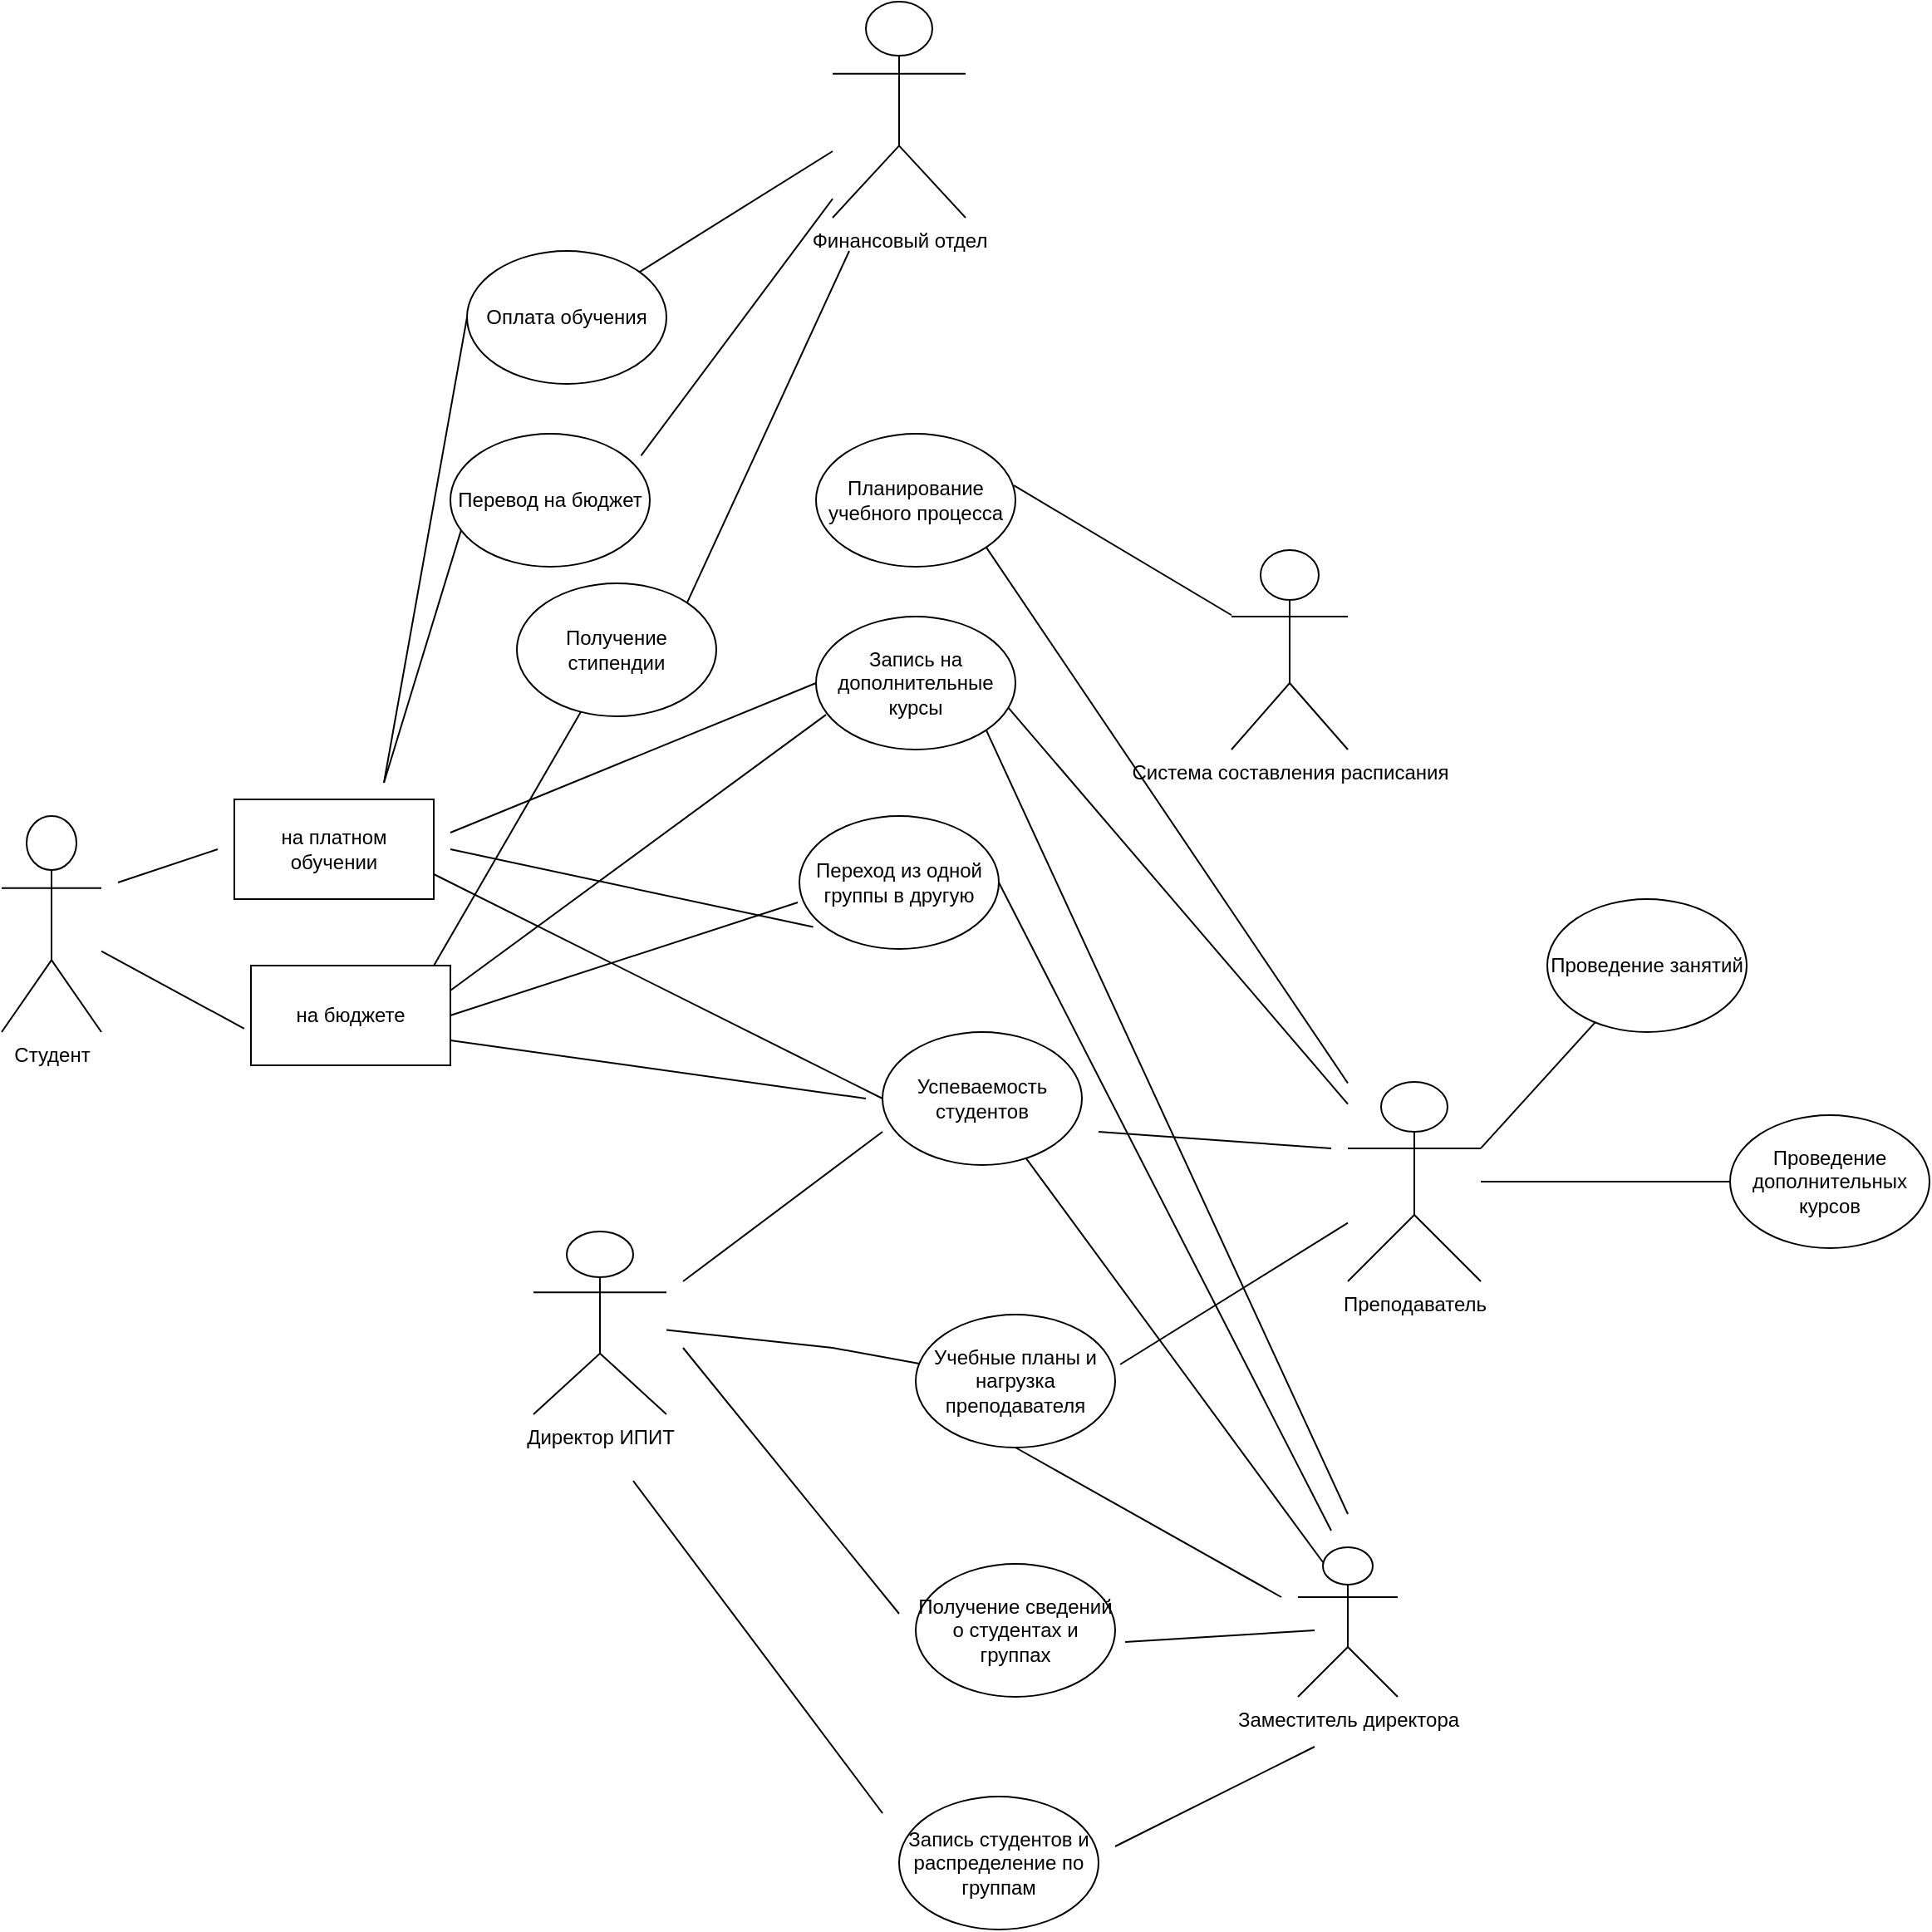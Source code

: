 <mxfile version="22.0.5" type="github">
  <diagram name="Page-1" id="9361dd3d-8414-5efd-6122-117bd74ce7a7">
    <mxGraphModel dx="2840" dy="2535" grid="1" gridSize="10" guides="1" tooltips="1" connect="1" arrows="1" fold="1" page="0" pageScale="1.5" pageWidth="826" pageHeight="1169" background="none" math="0" shadow="0">
      <root>
        <mxCell id="0" />
        <mxCell id="1" parent="0" />
        <object label="Студент" id="BIsx5rSYDtpPCg-pWCxZ-89">
          <mxCell style="shape=umlActor;verticalLabelPosition=bottom;verticalAlign=top;html=1;outlineConnect=0;" parent="1" vertex="1">
            <mxGeometry x="-1900" y="-830" width="60" height="130" as="geometry" />
          </mxCell>
        </object>
        <mxCell id="_FZ567E234hKml-eKeyB-5" value="Планирование учебного процесса" style="ellipse;whiteSpace=wrap;html=1;" parent="1" vertex="1">
          <mxGeometry x="-1410" y="-1060" width="120" height="80" as="geometry" />
        </mxCell>
        <mxCell id="_FZ567E234hKml-eKeyB-8" value="Система составления расписания" style="shape=umlActor;verticalLabelPosition=bottom;verticalAlign=top;html=1;outlineConnect=0;" parent="1" vertex="1">
          <mxGeometry x="-1160" y="-990" width="70" height="120" as="geometry" />
        </mxCell>
        <mxCell id="_FZ567E234hKml-eKeyB-10" value="Преподаватель" style="shape=umlActor;verticalLabelPosition=bottom;verticalAlign=top;html=1;outlineConnect=0;" parent="1" vertex="1">
          <mxGeometry x="-1090" y="-670" width="80" height="120" as="geometry" />
        </mxCell>
        <mxCell id="_FZ567E234hKml-eKeyB-12" value="Директор ИПИТ" style="shape=umlActor;verticalLabelPosition=bottom;verticalAlign=top;html=1;outlineConnect=0;" parent="1" vertex="1">
          <mxGeometry x="-1580" y="-580" width="80" height="110" as="geometry" />
        </mxCell>
        <mxCell id="_FZ567E234hKml-eKeyB-15" value="Учебные планы и нагрузка преподавателя" style="ellipse;whiteSpace=wrap;html=1;" parent="1" vertex="1">
          <mxGeometry x="-1350" y="-530" width="120" height="80" as="geometry" />
        </mxCell>
        <mxCell id="_FZ567E234hKml-eKeyB-18" value="Успеваемость студентов" style="ellipse;whiteSpace=wrap;html=1;" parent="1" vertex="1">
          <mxGeometry x="-1370" y="-700" width="120" height="80" as="geometry" />
        </mxCell>
        <mxCell id="_FZ567E234hKml-eKeyB-22" value="" style="endArrow=none;html=1;rounded=0;entryX=0;entryY=0.75;entryDx=0;entryDy=0;entryPerimeter=0;" parent="1" target="_FZ567E234hKml-eKeyB-18" edge="1">
          <mxGeometry width="50" height="50" relative="1" as="geometry">
            <mxPoint x="-1490" y="-550" as="sourcePoint" />
            <mxPoint x="-1250" y="-670" as="targetPoint" />
          </mxGeometry>
        </mxCell>
        <mxCell id="_FZ567E234hKml-eKeyB-23" value="" style="endArrow=none;html=1;rounded=0;" parent="1" source="_FZ567E234hKml-eKeyB-12" target="_FZ567E234hKml-eKeyB-15" edge="1">
          <mxGeometry width="50" height="50" relative="1" as="geometry">
            <mxPoint x="-1300" y="-620" as="sourcePoint" />
            <mxPoint x="-1250" y="-670" as="targetPoint" />
            <Array as="points">
              <mxPoint x="-1400" y="-510" />
            </Array>
          </mxGeometry>
        </mxCell>
        <mxCell id="_FZ567E234hKml-eKeyB-24" value="" style="endArrow=none;html=1;rounded=0;exitX=1.025;exitY=0.375;exitDx=0;exitDy=0;exitPerimeter=0;" parent="1" source="_FZ567E234hKml-eKeyB-15" target="_FZ567E234hKml-eKeyB-10" edge="1">
          <mxGeometry width="50" height="50" relative="1" as="geometry">
            <mxPoint x="-1340" y="-640" as="sourcePoint" />
            <mxPoint x="-1110" y="-550" as="targetPoint" />
          </mxGeometry>
        </mxCell>
        <mxCell id="_FZ567E234hKml-eKeyB-25" value="" style="endArrow=none;html=1;rounded=0;exitX=1;exitY=1;exitDx=0;exitDy=0;" parent="1" source="_FZ567E234hKml-eKeyB-5" target="_FZ567E234hKml-eKeyB-10" edge="1">
          <mxGeometry width="50" height="50" relative="1" as="geometry">
            <mxPoint x="-1320" y="-790" as="sourcePoint" />
            <mxPoint x="-1250" y="-670" as="targetPoint" />
          </mxGeometry>
        </mxCell>
        <mxCell id="_FZ567E234hKml-eKeyB-26" value="" style="endArrow=none;html=1;rounded=0;" parent="1" edge="1">
          <mxGeometry width="50" height="50" relative="1" as="geometry">
            <mxPoint x="-1240" y="-640" as="sourcePoint" />
            <mxPoint x="-1100" y="-630" as="targetPoint" />
          </mxGeometry>
        </mxCell>
        <mxCell id="_FZ567E234hKml-eKeyB-27" value="" style="endArrow=none;html=1;rounded=0;exitX=1;exitY=0.75;exitDx=0;exitDy=0;" parent="1" edge="1" source="UBtdRpHIm5aC5Gir7e_v-16">
          <mxGeometry width="50" height="50" relative="1" as="geometry">
            <mxPoint x="-1620" y="-710" as="sourcePoint" />
            <mxPoint x="-1380" y="-660" as="targetPoint" />
          </mxGeometry>
        </mxCell>
        <mxCell id="_FZ567E234hKml-eKeyB-29" value="" style="endArrow=none;html=1;rounded=0;exitX=0.992;exitY=0.388;exitDx=0;exitDy=0;exitPerimeter=0;" parent="1" source="_FZ567E234hKml-eKeyB-5" edge="1" target="_FZ567E234hKml-eKeyB-8">
          <mxGeometry width="50" height="50" relative="1" as="geometry">
            <mxPoint x="-1300" y="-620" as="sourcePoint" />
            <mxPoint x="-1170" y="-870" as="targetPoint" />
          </mxGeometry>
        </mxCell>
        <mxCell id="_FZ567E234hKml-eKeyB-31" value="Получение сведений о студентах и группах" style="ellipse;whiteSpace=wrap;html=1;" parent="1" vertex="1">
          <mxGeometry x="-1350" y="-380" width="120" height="80" as="geometry" />
        </mxCell>
        <mxCell id="_FZ567E234hKml-eKeyB-32" value="Заместитель директора" style="shape=umlActor;verticalLabelPosition=bottom;verticalAlign=top;html=1;outlineConnect=0;" parent="1" vertex="1">
          <mxGeometry x="-1120" y="-390" width="60" height="90" as="geometry" />
        </mxCell>
        <mxCell id="_FZ567E234hKml-eKeyB-33" value="" style="endArrow=none;html=1;rounded=0;entryX=0.5;entryY=1;entryDx=0;entryDy=0;" parent="1" edge="1" target="_FZ567E234hKml-eKeyB-15">
          <mxGeometry width="50" height="50" relative="1" as="geometry">
            <mxPoint x="-1130" y="-360" as="sourcePoint" />
            <mxPoint x="-1290" y="-440" as="targetPoint" />
          </mxGeometry>
        </mxCell>
        <mxCell id="_FZ567E234hKml-eKeyB-34" value="" style="endArrow=none;html=1;rounded=0;exitX=0.25;exitY=0.1;exitDx=0;exitDy=0;exitPerimeter=0;" parent="1" target="_FZ567E234hKml-eKeyB-18" edge="1" source="_FZ567E234hKml-eKeyB-32">
          <mxGeometry width="50" height="50" relative="1" as="geometry">
            <mxPoint x="-1140" y="-380" as="sourcePoint" />
            <mxPoint x="-1250" y="-670" as="targetPoint" />
          </mxGeometry>
        </mxCell>
        <mxCell id="_FZ567E234hKml-eKeyB-35" value="" style="endArrow=none;html=1;rounded=0;exitX=1.05;exitY=0.588;exitDx=0;exitDy=0;exitPerimeter=0;" parent="1" source="_FZ567E234hKml-eKeyB-31" edge="1">
          <mxGeometry width="50" height="50" relative="1" as="geometry">
            <mxPoint x="-1300" y="-620" as="sourcePoint" />
            <mxPoint x="-1110" y="-340" as="targetPoint" />
          </mxGeometry>
        </mxCell>
        <mxCell id="_FZ567E234hKml-eKeyB-36" value="" style="endArrow=none;html=1;rounded=0;" parent="1" edge="1">
          <mxGeometry width="50" height="50" relative="1" as="geometry">
            <mxPoint x="-1490" y="-510" as="sourcePoint" />
            <mxPoint x="-1360" y="-350" as="targetPoint" />
          </mxGeometry>
        </mxCell>
        <mxCell id="UBtdRpHIm5aC5Gir7e_v-1" value="Переход из одной группы в другую" style="ellipse;whiteSpace=wrap;html=1;" vertex="1" parent="1">
          <mxGeometry x="-1420" y="-830" width="120" height="80" as="geometry" />
        </mxCell>
        <mxCell id="UBtdRpHIm5aC5Gir7e_v-2" value="" style="endArrow=none;html=1;rounded=0;entryX=-0.008;entryY=0.65;entryDx=0;entryDy=0;entryPerimeter=0;exitX=1;exitY=0.5;exitDx=0;exitDy=0;" edge="1" parent="1" source="UBtdRpHIm5aC5Gir7e_v-16" target="UBtdRpHIm5aC5Gir7e_v-1">
          <mxGeometry width="50" height="50" relative="1" as="geometry">
            <mxPoint x="-1630" y="-760" as="sourcePoint" />
            <mxPoint x="-1270" y="-570" as="targetPoint" />
          </mxGeometry>
        </mxCell>
        <mxCell id="UBtdRpHIm5aC5Gir7e_v-3" value="" style="endArrow=none;html=1;rounded=0;entryX=1;entryY=0.5;entryDx=0;entryDy=0;" edge="1" parent="1" target="UBtdRpHIm5aC5Gir7e_v-1">
          <mxGeometry width="50" height="50" relative="1" as="geometry">
            <mxPoint x="-1100" y="-400" as="sourcePoint" />
            <mxPoint x="-1290" y="-780" as="targetPoint" />
          </mxGeometry>
        </mxCell>
        <mxCell id="UBtdRpHIm5aC5Gir7e_v-5" value="Запись на дополнительные курсы" style="ellipse;whiteSpace=wrap;html=1;" vertex="1" parent="1">
          <mxGeometry x="-1410" y="-950" width="120" height="80" as="geometry" />
        </mxCell>
        <mxCell id="UBtdRpHIm5aC5Gir7e_v-6" value="" style="endArrow=none;html=1;rounded=0;entryX=0.05;entryY=0.738;entryDx=0;entryDy=0;entryPerimeter=0;exitX=1;exitY=0.25;exitDx=0;exitDy=0;" edge="1" parent="1" source="UBtdRpHIm5aC5Gir7e_v-16" target="UBtdRpHIm5aC5Gir7e_v-5">
          <mxGeometry width="50" height="50" relative="1" as="geometry">
            <mxPoint x="-1630" y="-790" as="sourcePoint" />
            <mxPoint x="-1270" y="-670" as="targetPoint" />
          </mxGeometry>
        </mxCell>
        <mxCell id="UBtdRpHIm5aC5Gir7e_v-7" value="" style="endArrow=none;html=1;rounded=0;entryX=1;entryY=1;entryDx=0;entryDy=0;" edge="1" parent="1" target="UBtdRpHIm5aC5Gir7e_v-5">
          <mxGeometry width="50" height="50" relative="1" as="geometry">
            <mxPoint x="-1090" y="-410" as="sourcePoint" />
            <mxPoint x="-1280" y="-880" as="targetPoint" />
          </mxGeometry>
        </mxCell>
        <mxCell id="UBtdRpHIm5aC5Gir7e_v-9" value="Запись студентов и распределение по группам" style="ellipse;whiteSpace=wrap;html=1;" vertex="1" parent="1">
          <mxGeometry x="-1360" y="-240" width="120" height="80" as="geometry" />
        </mxCell>
        <mxCell id="UBtdRpHIm5aC5Gir7e_v-10" value="" style="endArrow=none;html=1;rounded=0;" edge="1" parent="1">
          <mxGeometry width="50" height="50" relative="1" as="geometry">
            <mxPoint x="-1230" y="-210" as="sourcePoint" />
            <mxPoint x="-1110" y="-270" as="targetPoint" />
          </mxGeometry>
        </mxCell>
        <mxCell id="UBtdRpHIm5aC5Gir7e_v-11" value="" style="endArrow=none;html=1;rounded=0;" edge="1" parent="1">
          <mxGeometry width="50" height="50" relative="1" as="geometry">
            <mxPoint x="-1370" y="-230" as="sourcePoint" />
            <mxPoint x="-1520" y="-430" as="targetPoint" />
          </mxGeometry>
        </mxCell>
        <mxCell id="UBtdRpHIm5aC5Gir7e_v-15" value="" style="endArrow=none;html=1;rounded=0;entryX=0.966;entryY=0.688;entryDx=0;entryDy=0;entryPerimeter=0;" edge="1" parent="1" source="_FZ567E234hKml-eKeyB-10" target="UBtdRpHIm5aC5Gir7e_v-5">
          <mxGeometry width="50" height="50" relative="1" as="geometry">
            <mxPoint x="-1110" y="-650" as="sourcePoint" />
            <mxPoint x="-1280" y="-890" as="targetPoint" />
          </mxGeometry>
        </mxCell>
        <mxCell id="UBtdRpHIm5aC5Gir7e_v-16" value="на бюджете" style="rounded=0;whiteSpace=wrap;html=1;" vertex="1" parent="1">
          <mxGeometry x="-1750" y="-740" width="120" height="60" as="geometry" />
        </mxCell>
        <mxCell id="UBtdRpHIm5aC5Gir7e_v-17" value="на платном обучении" style="rounded=0;whiteSpace=wrap;html=1;" vertex="1" parent="1">
          <mxGeometry x="-1760" y="-840" width="120" height="60" as="geometry" />
        </mxCell>
        <mxCell id="UBtdRpHIm5aC5Gir7e_v-18" value="" style="endArrow=none;html=1;rounded=0;entryX=-0.034;entryY=0.632;entryDx=0;entryDy=0;entryPerimeter=0;" edge="1" parent="1" source="BIsx5rSYDtpPCg-pWCxZ-89" target="UBtdRpHIm5aC5Gir7e_v-16">
          <mxGeometry width="50" height="50" relative="1" as="geometry">
            <mxPoint x="-1670" y="-610" as="sourcePoint" />
            <mxPoint x="-1620" y="-660" as="targetPoint" />
          </mxGeometry>
        </mxCell>
        <mxCell id="UBtdRpHIm5aC5Gir7e_v-19" value="" style="endArrow=none;html=1;rounded=0;" edge="1" parent="1">
          <mxGeometry width="50" height="50" relative="1" as="geometry">
            <mxPoint x="-1830" y="-790" as="sourcePoint" />
            <mxPoint x="-1770" y="-810" as="targetPoint" />
          </mxGeometry>
        </mxCell>
        <mxCell id="UBtdRpHIm5aC5Gir7e_v-20" value="" style="endArrow=none;html=1;rounded=0;entryX=0;entryY=0.5;entryDx=0;entryDy=0;exitX=1;exitY=0.75;exitDx=0;exitDy=0;" edge="1" parent="1" source="UBtdRpHIm5aC5Gir7e_v-17" target="_FZ567E234hKml-eKeyB-18">
          <mxGeometry width="50" height="50" relative="1" as="geometry">
            <mxPoint x="-1670" y="-610" as="sourcePoint" />
            <mxPoint x="-1620" y="-660" as="targetPoint" />
          </mxGeometry>
        </mxCell>
        <mxCell id="UBtdRpHIm5aC5Gir7e_v-21" value="" style="endArrow=none;html=1;rounded=0;entryX=0.069;entryY=0.835;entryDx=0;entryDy=0;entryPerimeter=0;" edge="1" parent="1" target="UBtdRpHIm5aC5Gir7e_v-1">
          <mxGeometry width="50" height="50" relative="1" as="geometry">
            <mxPoint x="-1630" y="-810" as="sourcePoint" />
            <mxPoint x="-1620" y="-660" as="targetPoint" />
          </mxGeometry>
        </mxCell>
        <mxCell id="UBtdRpHIm5aC5Gir7e_v-22" value="" style="endArrow=none;html=1;rounded=0;entryX=0;entryY=0.5;entryDx=0;entryDy=0;" edge="1" parent="1" target="UBtdRpHIm5aC5Gir7e_v-5">
          <mxGeometry width="50" height="50" relative="1" as="geometry">
            <mxPoint x="-1630" y="-820" as="sourcePoint" />
            <mxPoint x="-1566.692" y="-904.176" as="targetPoint" />
          </mxGeometry>
        </mxCell>
        <mxCell id="UBtdRpHIm5aC5Gir7e_v-24" value="Перевод на бюджет" style="ellipse;whiteSpace=wrap;html=1;" vertex="1" parent="1">
          <mxGeometry x="-1630" y="-1060" width="120" height="80" as="geometry" />
        </mxCell>
        <mxCell id="UBtdRpHIm5aC5Gir7e_v-25" value="Оплата обучения" style="ellipse;whiteSpace=wrap;html=1;" vertex="1" parent="1">
          <mxGeometry x="-1620" y="-1170" width="120" height="80" as="geometry" />
        </mxCell>
        <mxCell id="UBtdRpHIm5aC5Gir7e_v-26" value="Получение стипендии" style="ellipse;whiteSpace=wrap;html=1;" vertex="1" parent="1">
          <mxGeometry x="-1590" y="-970" width="120" height="80" as="geometry" />
        </mxCell>
        <mxCell id="UBtdRpHIm5aC5Gir7e_v-28" value="" style="endArrow=none;html=1;rounded=0;exitX=0.917;exitY=0;exitDx=0;exitDy=0;exitPerimeter=0;" edge="1" parent="1" source="UBtdRpHIm5aC5Gir7e_v-16" target="UBtdRpHIm5aC5Gir7e_v-26">
          <mxGeometry width="50" height="50" relative="1" as="geometry">
            <mxPoint x="-1630" y="-750" as="sourcePoint" />
            <mxPoint x="-1540" y="-880" as="targetPoint" />
          </mxGeometry>
        </mxCell>
        <mxCell id="UBtdRpHIm5aC5Gir7e_v-32" value="Финансовый отдел" style="shape=umlActor;verticalLabelPosition=bottom;verticalAlign=top;html=1;outlineConnect=0;" vertex="1" parent="1">
          <mxGeometry x="-1400" y="-1320" width="80" height="130" as="geometry" />
        </mxCell>
        <mxCell id="UBtdRpHIm5aC5Gir7e_v-35" value="" style="endArrow=none;html=1;rounded=0;entryX=0.054;entryY=0.724;entryDx=0;entryDy=0;entryPerimeter=0;" edge="1" parent="1" target="UBtdRpHIm5aC5Gir7e_v-24">
          <mxGeometry width="50" height="50" relative="1" as="geometry">
            <mxPoint x="-1670" y="-850" as="sourcePoint" />
            <mxPoint x="-1620" y="-900" as="targetPoint" />
          </mxGeometry>
        </mxCell>
        <mxCell id="UBtdRpHIm5aC5Gir7e_v-36" value="" style="endArrow=none;html=1;rounded=0;entryX=0;entryY=0.5;entryDx=0;entryDy=0;" edge="1" parent="1" target="UBtdRpHIm5aC5Gir7e_v-25">
          <mxGeometry width="50" height="50" relative="1" as="geometry">
            <mxPoint x="-1670" y="-850" as="sourcePoint" />
            <mxPoint x="-1620" y="-900" as="targetPoint" />
          </mxGeometry>
        </mxCell>
        <mxCell id="UBtdRpHIm5aC5Gir7e_v-37" value="" style="endArrow=none;html=1;rounded=0;exitX=1;exitY=0;exitDx=0;exitDy=0;" edge="1" parent="1" source="UBtdRpHIm5aC5Gir7e_v-26">
          <mxGeometry width="50" height="50" relative="1" as="geometry">
            <mxPoint x="-1670" y="-850" as="sourcePoint" />
            <mxPoint x="-1390" y="-1170" as="targetPoint" />
          </mxGeometry>
        </mxCell>
        <mxCell id="UBtdRpHIm5aC5Gir7e_v-40" value="" style="endArrow=none;html=1;rounded=0;exitX=0.956;exitY=0.165;exitDx=0;exitDy=0;exitPerimeter=0;" edge="1" parent="1" source="UBtdRpHIm5aC5Gir7e_v-24" target="UBtdRpHIm5aC5Gir7e_v-32">
          <mxGeometry width="50" height="50" relative="1" as="geometry">
            <mxPoint x="-1670" y="-850" as="sourcePoint" />
            <mxPoint x="-1620" y="-900" as="targetPoint" />
          </mxGeometry>
        </mxCell>
        <mxCell id="UBtdRpHIm5aC5Gir7e_v-41" value="" style="endArrow=none;html=1;rounded=0;" edge="1" parent="1" source="UBtdRpHIm5aC5Gir7e_v-25" target="UBtdRpHIm5aC5Gir7e_v-32">
          <mxGeometry width="50" height="50" relative="1" as="geometry">
            <mxPoint x="-1670" y="-850" as="sourcePoint" />
            <mxPoint x="-1620" y="-900" as="targetPoint" />
          </mxGeometry>
        </mxCell>
        <mxCell id="UBtdRpHIm5aC5Gir7e_v-42" value="Проведение занятий" style="ellipse;whiteSpace=wrap;html=1;" vertex="1" parent="1">
          <mxGeometry x="-970" y="-780" width="120" height="80" as="geometry" />
        </mxCell>
        <mxCell id="UBtdRpHIm5aC5Gir7e_v-43" value="" style="endArrow=none;html=1;rounded=0;exitX=1;exitY=0.333;exitDx=0;exitDy=0;exitPerimeter=0;" edge="1" parent="1" source="_FZ567E234hKml-eKeyB-10" target="UBtdRpHIm5aC5Gir7e_v-42">
          <mxGeometry width="50" height="50" relative="1" as="geometry">
            <mxPoint x="-1130" y="-610" as="sourcePoint" />
            <mxPoint x="-1080" y="-660" as="targetPoint" />
          </mxGeometry>
        </mxCell>
        <mxCell id="UBtdRpHIm5aC5Gir7e_v-44" value="" style="endArrow=none;html=1;rounded=0;" edge="1" parent="1" source="_FZ567E234hKml-eKeyB-10" target="UBtdRpHIm5aC5Gir7e_v-45">
          <mxGeometry width="50" height="50" relative="1" as="geometry">
            <mxPoint x="-1130" y="-610" as="sourcePoint" />
            <mxPoint x="-800" y="-610" as="targetPoint" />
          </mxGeometry>
        </mxCell>
        <mxCell id="UBtdRpHIm5aC5Gir7e_v-45" value="Проведение дополнительных курсов" style="ellipse;whiteSpace=wrap;html=1;" vertex="1" parent="1">
          <mxGeometry x="-860" y="-650" width="120" height="80" as="geometry" />
        </mxCell>
      </root>
    </mxGraphModel>
  </diagram>
</mxfile>
